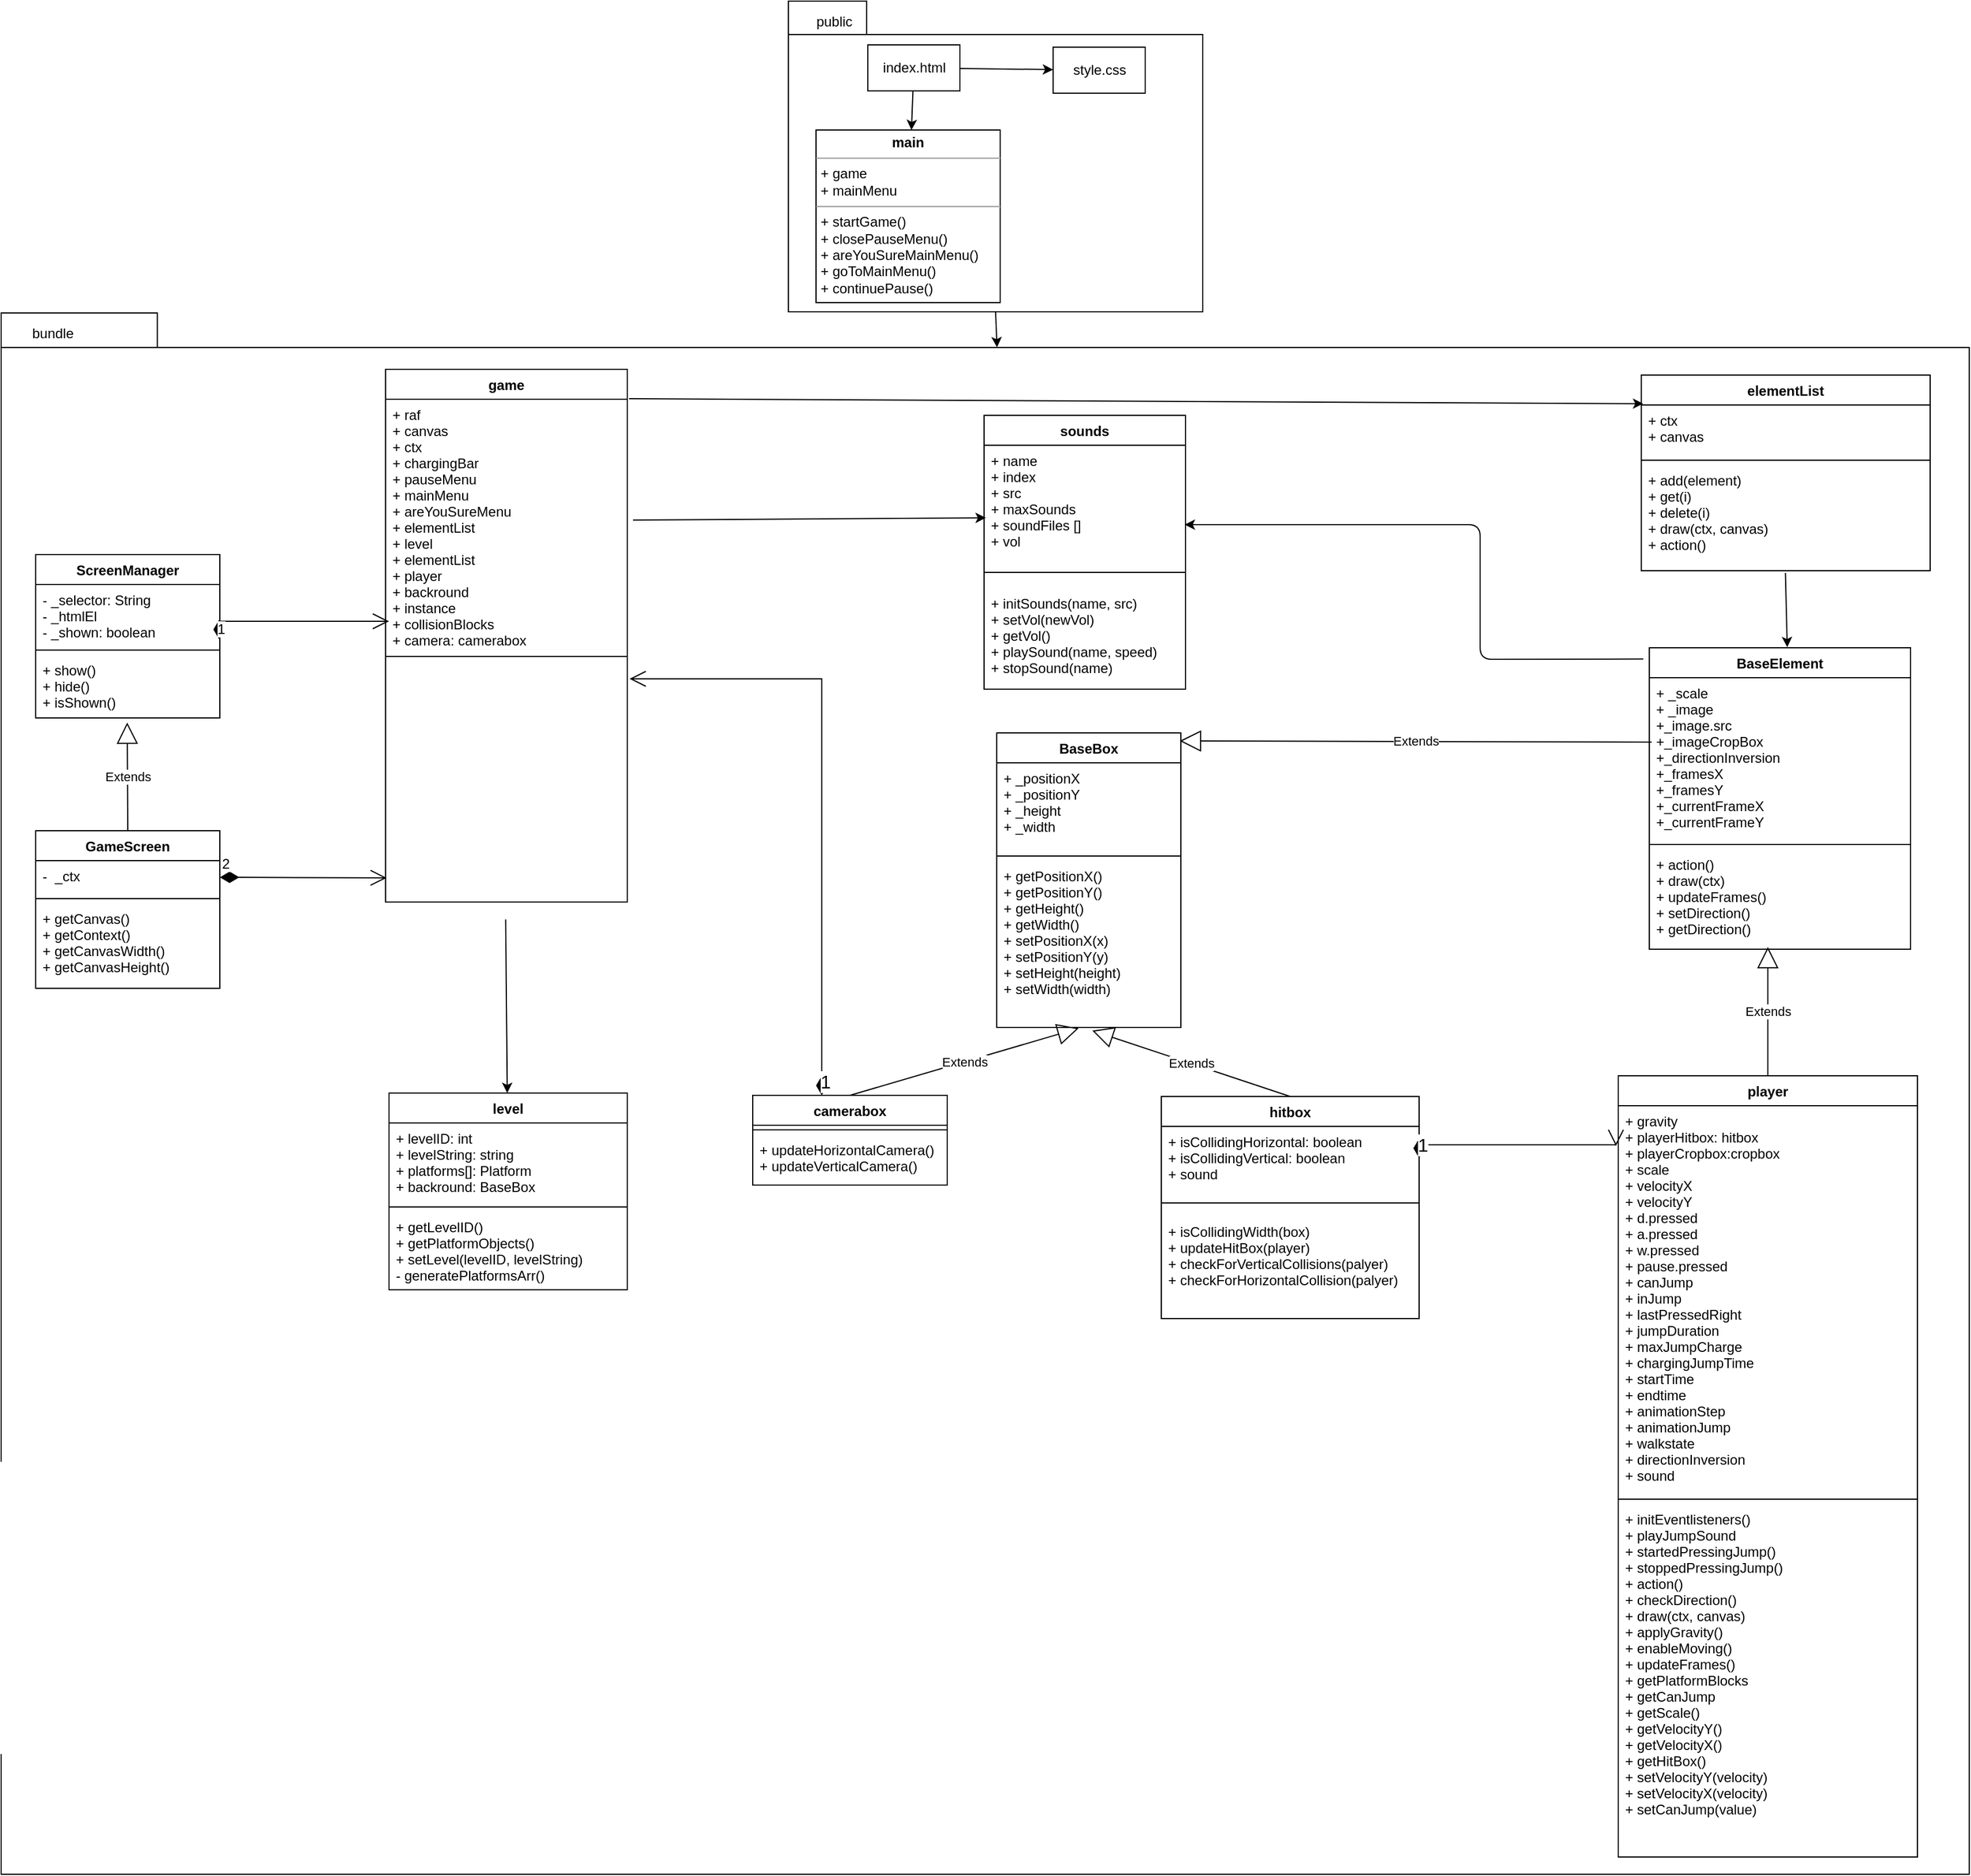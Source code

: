 <mxfile>
    <diagram id="IvDkrWEhoe80Hysmz0K1" name="Page-1">
        <mxGraphModel dx="1272" dy="656" grid="0" gridSize="10" guides="0" tooltips="1" connect="1" arrows="1" fold="1" page="0" pageScale="1" pageWidth="850" pageHeight="1100" math="0" shadow="0">
            <root>
                <mxCell id="0"/>
                <mxCell id="1" parent="0"/>
                <mxCell id="2" value="&lt;span style=&quot;color: rgba(0, 0, 0, 0); font-family: monospace; font-size: 0px; font-weight: 400; text-align: start;&quot;&gt;%3CmxGraphModel%3E%3Croot%3E%3CmxCell%20id%3D%220%22%2F%3E%3CmxCell%20id%3D%221%22%20parent%3D%220%22%2F%3E%3CmxCell%20id%3D%222%22%20value%3D%22backround%26%2310%3B%22%20style%3D%22swimlane%3BfontStyle%3D1%3Balign%3Dcenter%3BverticalAlign%3Dtop%3BchildLayout%3DstackLayout%3Bhorizontal%3D1%3BstartSize%3D26%3BhorizontalStack%3D0%3BresizeParent%3D1%3BresizeParentMax%3D0%3BresizeLast%3D0%3Bcollapsible%3D1%3BmarginBottom%3D0%3B%22%20vertex%3D%221%22%20parent%3D%221%22%3E%3CmxGeometry%20x%3D%22-80%22%20y%3D%22950%22%20width%3D%22160%22%20height%3D%2286%22%20as%3D%22geometry%22%2F%3E%3C%2FmxCell%3E%3CmxCell%20id%3D%223%22%20value%3D%22%2B%20field%3A%20type%22%20style%3D%22text%3BstrokeColor%3Dnone%3BfillColor%3Dnone%3Balign%3Dleft%3BverticalAlign%3Dtop%3BspacingLeft%3D4%3BspacingRight%3D4%3Boverflow%3Dhidden%3Brotatable%3D0%3Bpoints%3D%5B%5B0%2C0.5%5D%2C%5B1%2C0.5%5D%5D%3BportConstraint%3Deastwest%3B%22%20vertex%3D%221%22%20parent%3D%222%22%3E%3CmxGeometry%20y%3D%2226%22%20width%3D%22160%22%20height%3D%2226%22%20as%3D%22geometry%22%2F%3E%3C%2FmxCell%3E%3CmxCell%20id%3D%224%22%20value%3D%22%22%20style%3D%22line%3BstrokeWidth%3D1%3BfillColor%3Dnone%3Balign%3Dleft%3BverticalAlign%3Dmiddle%3BspacingTop%3D-1%3BspacingLeft%3D3%3BspacingRight%3D3%3Brotatable%3D0%3BlabelPosition%3Dright%3Bpoints%3D%5B%5D%3BportConstraint%3Deastwest%3BstrokeColor%3Dinherit%3B%22%20vertex%3D%221%22%20parent%3D%222%22%3E%3CmxGeometry%20y%3D%2252%22%20width%3D%22160%22%20height%3D%228%22%20as%3D%22geometry%22%2F%3E%3C%2FmxCell%3E%3CmxCell%20id%3D%225%22%20value%3D%22%2B%20method(type)%3A%20type%22%20style%3D%22text%3BstrokeColor%3Dnone%3BfillColor%3Dnone%3Balign%3Dleft%3BverticalAlign%3Dtop%3BspacingLeft%3D4%3BspacingRight%3D4%3Boverflow%3Dhidden%3Brotatable%3D0%3Bpoints%3D%5B%5B0%2C0.5%5D%2C%5B1%2C0.5%5D%5D%3BportConstraint%3Deastwest%3B%22%20vertex%3D%221%22%20parent%3D%222%22%3E%3CmxGeometry%20y%3D%2260%22%20width%3D%22160%22%20height%3D%2226%22%20as%3D%22geometry%22%2F%3E%3C%2FmxCell%3E%3C%2Froot%3E%3C%2FmxGraphModel%3E&lt;/span&gt;" style="shape=folder;fontStyle=1;spacingTop=10;tabWidth=50;tabHeight=30;tabPosition=left;html=1;" parent="1" vertex="1">
                    <mxGeometry x="-533" y="387" width="1710" height="1357" as="geometry"/>
                </mxCell>
                <mxCell id="4" value="" style="shape=folder;fontStyle=1;spacingTop=10;tabWidth=68;tabHeight=29;tabPosition=left;html=1;" parent="1" vertex="1">
                    <mxGeometry x="151" y="116" width="360" height="270" as="geometry"/>
                </mxCell>
                <mxCell id="10" value="&lt;p style=&quot;margin:0px;margin-top:4px;text-align:center;&quot;&gt;&lt;b&gt;main&lt;/b&gt;&lt;/p&gt;&lt;hr size=&quot;1&quot;&gt;&lt;p style=&quot;margin:0px;margin-left:4px;&quot;&gt;+ game&lt;/p&gt;&lt;p style=&quot;margin:0px;margin-left:4px;&quot;&gt;+ mainMenu&lt;/p&gt;&lt;hr size=&quot;1&quot;&gt;&lt;p style=&quot;margin:0px;margin-left:4px;&quot;&gt;+ startGame()&lt;/p&gt;&lt;p style=&quot;margin:0px;margin-left:4px;&quot;&gt;+ closePauseMenu()&lt;/p&gt;&lt;p style=&quot;margin:0px;margin-left:4px;&quot;&gt;+ areYouSureMainMenu()&lt;/p&gt;&lt;p style=&quot;margin:0px;margin-left:4px;&quot;&gt;+ goToMainMenu()&lt;/p&gt;&lt;p style=&quot;margin:0px;margin-left:4px;&quot;&gt;+ continuePause()&lt;/p&gt;" style="verticalAlign=top;align=left;overflow=fill;fontSize=12;fontFamily=Helvetica;html=1;" parent="1" vertex="1">
                    <mxGeometry x="175" y="228" width="160" height="150" as="geometry"/>
                </mxCell>
                <mxCell id="13" value="" style="edgeStyle=none;html=1;" parent="1" source="11" target="12" edge="1">
                    <mxGeometry relative="1" as="geometry"/>
                </mxCell>
                <mxCell id="14" value="" style="edgeStyle=none;html=1;" parent="1" source="11" target="10" edge="1">
                    <mxGeometry relative="1" as="geometry"/>
                </mxCell>
                <mxCell id="11" value="index.html" style="html=1;" parent="1" vertex="1">
                    <mxGeometry x="220" y="154" width="80" height="40" as="geometry"/>
                </mxCell>
                <mxCell id="12" value="style.css" style="html=1;" parent="1" vertex="1">
                    <mxGeometry x="381" y="156" width="80" height="40" as="geometry"/>
                </mxCell>
                <mxCell id="17" value="public" style="text;html=1;strokeColor=none;fillColor=none;align=center;verticalAlign=middle;whiteSpace=wrap;rounded=0;" parent="1" vertex="1">
                    <mxGeometry x="161" y="119" width="60" height="30" as="geometry"/>
                </mxCell>
                <mxCell id="18" value="bundle" style="text;html=1;strokeColor=none;fillColor=none;align=center;verticalAlign=middle;whiteSpace=wrap;rounded=0;" parent="1" vertex="1">
                    <mxGeometry x="-518" y="390" width="60" height="30" as="geometry"/>
                </mxCell>
                <mxCell id="19" value="game&#10;" style="swimlane;fontStyle=1;align=center;verticalAlign=top;childLayout=stackLayout;horizontal=1;startSize=26;horizontalStack=0;resizeParent=1;resizeParentMax=0;resizeLast=0;collapsible=1;marginBottom=0;" parent="1" vertex="1">
                    <mxGeometry x="-199" y="436" width="210" height="463" as="geometry"/>
                </mxCell>
                <mxCell id="20" value="+ raf&#10;+ canvas&#10;+ ctx&#10;+ chargingBar&#10;+ pauseMenu&#10;+ mainMenu&#10;+ areYouSureMenu&#10;+ elementList&#10;+ level&#10;+ elementList&#10;+ player&#10;+ backround&#10;+ instance&#10;+ collisionBlocks&#10;+ camera: camerabox" style="text;strokeColor=none;fillColor=none;align=left;verticalAlign=top;spacingLeft=4;spacingRight=4;overflow=hidden;rotatable=0;points=[[0,0.5],[1,0.5]];portConstraint=eastwest;" parent="19" vertex="1">
                    <mxGeometry y="26" width="210" height="223" as="geometry"/>
                </mxCell>
                <mxCell id="21" value="" style="line;strokeWidth=1;fillColor=none;align=left;verticalAlign=middle;spacingTop=-1;spacingLeft=3;spacingRight=3;rotatable=0;labelPosition=right;points=[];portConstraint=eastwest;strokeColor=inherit;" parent="19" vertex="1">
                    <mxGeometry y="249" width="210" height="1" as="geometry"/>
                </mxCell>
                <mxCell id="22" value="+ getInstance()&#10;+ getElementlist()&#10;+ start(level)&#10;+ stop()&#10;+ tick()&#10;+ drawjumpChargingBar()&#10;+ getGameScreen()&#10;+ getChargingBar()&#10;+ getMainMenu()&#10;+ getMapScale()&#10;+ closePauseMenu()&#10;+ areYouSureMenu()&#10;+ openMainmenu()&#10;+ continuePause()&#10;&#10; " style="text;strokeColor=none;fillColor=none;align=left;verticalAlign=top;spacingLeft=4;spacingRight=4;overflow=hidden;rotatable=0;points=[[0,0.5],[1,0.5]];portConstraint=eastwest;fontColor=#FFFFFF;" parent="19" vertex="1">
                    <mxGeometry y="250" width="210" height="213" as="geometry"/>
                </mxCell>
                <mxCell id="23" value="elementList&#10;" style="swimlane;fontStyle=1;align=center;verticalAlign=top;childLayout=stackLayout;horizontal=1;startSize=26;horizontalStack=0;resizeParent=1;resizeParentMax=0;resizeLast=0;collapsible=1;marginBottom=0;" parent="1" vertex="1">
                    <mxGeometry x="892" y="441" width="251" height="170" as="geometry"/>
                </mxCell>
                <mxCell id="24" value="+ ctx&#10;+ canvas&#10;" style="text;strokeColor=none;fillColor=none;align=left;verticalAlign=top;spacingLeft=4;spacingRight=4;overflow=hidden;rotatable=0;points=[[0,0.5],[1,0.5]];portConstraint=eastwest;" parent="23" vertex="1">
                    <mxGeometry y="26" width="251" height="44" as="geometry"/>
                </mxCell>
                <mxCell id="25" value="" style="line;strokeWidth=1;fillColor=none;align=left;verticalAlign=middle;spacingTop=-1;spacingLeft=3;spacingRight=3;rotatable=0;labelPosition=right;points=[];portConstraint=eastwest;strokeColor=inherit;" parent="23" vertex="1">
                    <mxGeometry y="70" width="251" height="8" as="geometry"/>
                </mxCell>
                <mxCell id="26" value="+ add(element)&#10;+ get(i)&#10;+ delete(i)&#10;+ draw(ctx, canvas)&#10;+ action()" style="text;strokeColor=none;fillColor=none;align=left;verticalAlign=top;spacingLeft=4;spacingRight=4;overflow=hidden;rotatable=0;points=[[0,0.5],[1,0.5]];portConstraint=eastwest;" parent="23" vertex="1">
                    <mxGeometry y="78" width="251" height="92" as="geometry"/>
                </mxCell>
                <mxCell id="30" value="BaseElement" style="swimlane;fontStyle=1;align=center;verticalAlign=top;childLayout=stackLayout;horizontal=1;startSize=26;horizontalStack=0;resizeParent=1;resizeParentMax=0;resizeLast=0;collapsible=1;marginBottom=0;" parent="1" vertex="1">
                    <mxGeometry x="899" y="678" width="227" height="262" as="geometry"/>
                </mxCell>
                <mxCell id="31" value="+ _scale&#10;+ _image&#10;+_image.src&#10;+_imageCropBox&#10;+_directionInversion&#10;+_framesX&#10;+_framesY&#10;+_currentFrameX&#10;+_currentFrameY&#10;" style="text;strokeColor=none;fillColor=none;align=left;verticalAlign=top;spacingLeft=4;spacingRight=4;overflow=hidden;rotatable=0;points=[[0,0.5],[1,0.5]];portConstraint=eastwest;" parent="30" vertex="1">
                    <mxGeometry y="26" width="227" height="141" as="geometry"/>
                </mxCell>
                <mxCell id="32" value="" style="line;strokeWidth=1;fillColor=none;align=left;verticalAlign=middle;spacingTop=-1;spacingLeft=3;spacingRight=3;rotatable=0;labelPosition=right;points=[];portConstraint=eastwest;strokeColor=inherit;" parent="30" vertex="1">
                    <mxGeometry y="167" width="227" height="8" as="geometry"/>
                </mxCell>
                <mxCell id="33" value="+ action()&#10;+ draw(ctx)&#10;+ updateFrames()&#10;+ setDirection()&#10;+ getDirection()" style="text;strokeColor=none;fillColor=none;align=left;verticalAlign=top;spacingLeft=4;spacingRight=4;overflow=hidden;rotatable=0;points=[[0,0.5],[1,0.5]];portConstraint=eastwest;" parent="30" vertex="1">
                    <mxGeometry y="175" width="227" height="87" as="geometry"/>
                </mxCell>
                <mxCell id="42" style="edgeStyle=none;html=1;exitX=0.499;exitY=1.021;exitDx=0;exitDy=0;exitPerimeter=0;entryX=0.528;entryY=-0.002;entryDx=0;entryDy=0;entryPerimeter=0;" parent="1" source="26" target="30" edge="1">
                    <mxGeometry relative="1" as="geometry">
                        <mxPoint x="484" y="617" as="sourcePoint"/>
                    </mxGeometry>
                </mxCell>
                <mxCell id="47" value="player&#10;&#10;" style="swimlane;fontStyle=1;align=center;verticalAlign=top;childLayout=stackLayout;horizontal=1;startSize=26;horizontalStack=0;resizeParent=1;resizeParentMax=0;resizeLast=0;collapsible=1;marginBottom=0;" parent="1" vertex="1">
                    <mxGeometry x="872" y="1050" width="260" height="679" as="geometry"/>
                </mxCell>
                <mxCell id="48" value="+ gravity&#10;+ playerHitbox: hitbox&#10;+ playerCropbox:cropbox&#10;+ scale&#10;+ velocityX&#10;+ velocityY&#10;+ d.pressed&#10;+ a.pressed&#10;+ w.pressed&#10;+ pause.pressed&#10;+ canJump&#10;+ inJump&#10;+ lastPressedRight&#10;+ jumpDuration&#10;+ maxJumpCharge&#10;+ chargingJumpTime&#10;+ startTime&#10;+ endtime&#10;+ animationStep&#10;+ animationJump&#10;+ walkstate&#10;+ directionInversion&#10;+ sound" style="text;strokeColor=none;fillColor=none;align=left;verticalAlign=top;spacingLeft=4;spacingRight=4;overflow=hidden;rotatable=0;points=[[0,0.5],[1,0.5]];portConstraint=eastwest;" parent="47" vertex="1">
                    <mxGeometry y="26" width="260" height="338" as="geometry"/>
                </mxCell>
                <mxCell id="49" value="" style="line;strokeWidth=1;fillColor=none;align=left;verticalAlign=middle;spacingTop=-1;spacingLeft=3;spacingRight=3;rotatable=0;labelPosition=right;points=[];portConstraint=eastwest;strokeColor=inherit;" parent="47" vertex="1">
                    <mxGeometry y="364" width="260" height="8" as="geometry"/>
                </mxCell>
                <mxCell id="50" value="+ initEventlisteners()&#10;+ playJumpSound&#10;+ startedPressingJump()&#10;+ stoppedPressingJump()&#10;+ action()&#10;+ checkDirection()&#10;+ draw(ctx, canvas)&#10;+ applyGravity()&#10;+ enableMoving()&#10;+ updateFrames()&#10;+ getPlatformBlocks&#10;+ getCanJump&#10;+ getScale()&#10;+ getVelocityY()&#10;+ getVelocityX()&#10;+ getHitBox()&#10;+ setVelocityY(velocity)&#10;+ setVelocityX(velocity)&#10;+ setCanJump(value)&#10;&#10;" style="text;strokeColor=none;fillColor=none;align=left;verticalAlign=top;spacingLeft=4;spacingRight=4;overflow=hidden;rotatable=0;points=[[0,0.5],[1,0.5]];portConstraint=eastwest;" parent="47" vertex="1">
                    <mxGeometry y="372" width="260" height="307" as="geometry"/>
                </mxCell>
                <mxCell id="59" value="Extends" style="endArrow=block;endSize=16;endFill=0;html=1;exitX=0.5;exitY=0;exitDx=0;exitDy=0;" parent="1" source="47" edge="1">
                    <mxGeometry width="160" relative="1" as="geometry">
                        <mxPoint x="-3.6" y="961.548" as="sourcePoint"/>
                        <mxPoint x="1002" y="938" as="targetPoint"/>
                    </mxGeometry>
                </mxCell>
                <mxCell id="68" style="edgeStyle=none;html=1;exitX=0.5;exitY=1;exitDx=0;exitDy=0;exitPerimeter=0;entryX=0.506;entryY=0.022;entryDx=0;entryDy=0;entryPerimeter=0;" parent="1" source="4" target="2" edge="1">
                    <mxGeometry relative="1" as="geometry">
                        <mxPoint x="580" y="349" as="sourcePoint"/>
                        <mxPoint x="420" y="349.4" as="targetPoint"/>
                    </mxGeometry>
                </mxCell>
                <mxCell id="87" value="BaseBox" style="swimlane;fontStyle=1;align=center;verticalAlign=top;childLayout=stackLayout;horizontal=1;startSize=26;horizontalStack=0;resizeParent=1;resizeParentMax=0;resizeLast=0;collapsible=1;marginBottom=0;strokeColor=default;fontFamily=Helvetica;fontSize=12;fontColor=default;fillColor=default;" parent="1" vertex="1">
                    <mxGeometry x="332" y="752" width="160" height="256" as="geometry"/>
                </mxCell>
                <mxCell id="88" value="+ _positionX&#10;+ _positionY&#10;+ _height&#10;+ _width" style="text;strokeColor=none;fillColor=none;align=left;verticalAlign=top;spacingLeft=4;spacingRight=4;overflow=hidden;rotatable=0;points=[[0,0.5],[1,0.5]];portConstraint=eastwest;fontFamily=Helvetica;fontSize=12;fontColor=default;startSize=26;" parent="87" vertex="1">
                    <mxGeometry y="26" width="160" height="77" as="geometry"/>
                </mxCell>
                <mxCell id="89" value="" style="line;strokeWidth=1;fillColor=none;align=left;verticalAlign=middle;spacingTop=-1;spacingLeft=3;spacingRight=3;rotatable=0;labelPosition=right;points=[];portConstraint=eastwest;strokeColor=inherit;fontFamily=Helvetica;fontSize=12;fontColor=default;startSize=26;" parent="87" vertex="1">
                    <mxGeometry y="103" width="160" height="8" as="geometry"/>
                </mxCell>
                <mxCell id="90" value="+ getPositionX()&#10;+ getPositionY()&#10;+ getHeight()&#10;+ getWidth()&#10;+ setPositionX(x)&#10;+ setPositionY(y)&#10;+ setHeight(height)&#10;+ setWidth(width)" style="text;strokeColor=none;fillColor=none;align=left;verticalAlign=top;spacingLeft=4;spacingRight=4;overflow=hidden;rotatable=0;points=[[0,0.5],[1,0.5]];portConstraint=eastwest;fontFamily=Helvetica;fontSize=12;fontColor=default;startSize=26;" parent="87" vertex="1">
                    <mxGeometry y="111" width="160" height="145" as="geometry"/>
                </mxCell>
                <mxCell id="91" value="hitbox&#10;" style="swimlane;fontStyle=1;align=center;verticalAlign=top;childLayout=stackLayout;horizontal=1;startSize=26;horizontalStack=0;resizeParent=1;resizeParentMax=0;resizeLast=0;collapsible=1;marginBottom=0;strokeColor=default;fontFamily=Helvetica;fontSize=12;fontColor=default;fillColor=default;" parent="1" vertex="1">
                    <mxGeometry x="475" y="1068" width="224" height="193" as="geometry"/>
                </mxCell>
                <mxCell id="92" value="+ isCollidingHorizontal: boolean&#10;+ isCollidingVertical: boolean&#10;+ sound" style="text;strokeColor=none;fillColor=none;align=left;verticalAlign=top;spacingLeft=4;spacingRight=4;overflow=hidden;rotatable=0;points=[[0,0.5],[1,0.5]];portConstraint=eastwest;fontFamily=Helvetica;fontSize=12;fontColor=default;startSize=26;" parent="91" vertex="1">
                    <mxGeometry y="26" width="224" height="55" as="geometry"/>
                </mxCell>
                <mxCell id="93" value="" style="line;strokeWidth=1;fillColor=none;align=left;verticalAlign=middle;spacingTop=-1;spacingLeft=3;spacingRight=3;rotatable=0;labelPosition=right;points=[];portConstraint=eastwest;strokeColor=inherit;fontFamily=Helvetica;fontSize=12;fontColor=default;startSize=26;" parent="91" vertex="1">
                    <mxGeometry y="81" width="224" height="23" as="geometry"/>
                </mxCell>
                <mxCell id="94" value="+ isCollidingWidth(box)&#10;+ updateHitBox(player)&#10;+ checkForVerticalCollisions(palyer)&#10;+ checkForHorizontalCollision(palyer)&#10;&#10;" style="text;strokeColor=none;fillColor=none;align=left;verticalAlign=top;spacingLeft=4;spacingRight=4;overflow=hidden;rotatable=0;points=[[0,0.5],[1,0.5]];portConstraint=eastwest;fontFamily=Helvetica;fontSize=12;fontColor=default;startSize=26;" parent="91" vertex="1">
                    <mxGeometry y="104" width="224" height="89" as="geometry"/>
                </mxCell>
                <mxCell id="99" value="camerabox" style="swimlane;fontStyle=1;align=center;verticalAlign=top;childLayout=stackLayout;horizontal=1;startSize=26;horizontalStack=0;resizeParent=1;resizeParentMax=0;resizeLast=0;collapsible=1;marginBottom=0;strokeColor=default;fontFamily=Helvetica;fontSize=12;fontColor=default;fillColor=default;" parent="1" vertex="1">
                    <mxGeometry x="120" y="1067" width="169" height="78" as="geometry"/>
                </mxCell>
                <mxCell id="101" value="" style="line;strokeWidth=1;fillColor=none;align=left;verticalAlign=middle;spacingTop=-1;spacingLeft=3;spacingRight=3;rotatable=0;labelPosition=right;points=[];portConstraint=eastwest;strokeColor=inherit;fontFamily=Helvetica;fontSize=12;fontColor=default;startSize=26;" parent="99" vertex="1">
                    <mxGeometry y="26" width="169" height="8" as="geometry"/>
                </mxCell>
                <mxCell id="102" value="+ updateHorizontalCamera()  &#10;+ updateVerticalCamera()" style="text;strokeColor=none;fillColor=none;align=left;verticalAlign=top;spacingLeft=4;spacingRight=4;overflow=hidden;rotatable=0;points=[[0,0.5],[1,0.5]];portConstraint=eastwest;fontFamily=Helvetica;fontSize=12;fontColor=default;startSize=26;" parent="99" vertex="1">
                    <mxGeometry y="34" width="169" height="44" as="geometry"/>
                </mxCell>
                <mxCell id="103" value="Extends" style="endArrow=block;endSize=16;endFill=0;html=1;exitX=0.009;exitY=0.397;exitDx=0;exitDy=0;exitPerimeter=0;" parent="1" source="31" edge="1">
                    <mxGeometry width="160" relative="1" as="geometry">
                        <mxPoint x="755.04" y="796.37" as="sourcePoint"/>
                        <mxPoint x="491" y="759" as="targetPoint"/>
                    </mxGeometry>
                </mxCell>
                <mxCell id="104" value="Extends" style="endArrow=block;endSize=16;endFill=0;html=1;exitX=0.5;exitY=0;exitDx=0;exitDy=0;entryX=0.445;entryY=1.005;entryDx=0;entryDy=0;entryPerimeter=0;" parent="1" source="99" target="90" edge="1">
                    <mxGeometry width="160" relative="1" as="geometry">
                        <mxPoint x="412.04" y="1010.37" as="sourcePoint"/>
                        <mxPoint x="179" y="941.998" as="targetPoint"/>
                    </mxGeometry>
                </mxCell>
                <mxCell id="106" value="Extends" style="endArrow=block;endSize=16;endFill=0;html=1;exitX=0.5;exitY=0;exitDx=0;exitDy=0;entryX=0.519;entryY=1.019;entryDx=0;entryDy=0;entryPerimeter=0;" parent="1" source="91" target="90" edge="1">
                    <mxGeometry width="160" relative="1" as="geometry">
                        <mxPoint x="713.04" y="1003.37" as="sourcePoint"/>
                        <mxPoint x="480" y="934.998" as="targetPoint"/>
                    </mxGeometry>
                </mxCell>
                <mxCell id="237" value="1" style="endArrow=open;html=1;endSize=12;startArrow=diamondThin;startSize=14;startFill=1;edgeStyle=orthogonalEdgeStyle;align=left;verticalAlign=bottom;hachureGap=4;fontFamily=Helvetica;fontSize=16;rounded=0;exitX=1;exitY=0.5;exitDx=0;exitDy=0;" parent="1" source="92" edge="1">
                    <mxGeometry x="-1" y="3" relative="1" as="geometry">
                        <mxPoint x="947" y="1575" as="sourcePoint"/>
                        <mxPoint x="870" y="1111" as="targetPoint"/>
                        <Array as="points">
                            <mxPoint x="793" y="1110"/>
                            <mxPoint x="871" y="1110"/>
                        </Array>
                    </mxGeometry>
                </mxCell>
                <mxCell id="242" value="1" style="endArrow=open;html=1;endSize=12;startArrow=diamondThin;startSize=14;startFill=1;edgeStyle=orthogonalEdgeStyle;align=left;verticalAlign=bottom;rounded=0;sketch=0;hachureGap=4;jiggle=2;curveFitting=1;fontFamily=Helvetica;fontSize=16;" parent="1" source="99" edge="1">
                    <mxGeometry x="-1" y="3" relative="1" as="geometry">
                        <mxPoint x="173" y="1033" as="sourcePoint"/>
                        <mxPoint x="13" y="705" as="targetPoint"/>
                        <Array as="points">
                            <mxPoint x="180" y="705"/>
                        </Array>
                    </mxGeometry>
                </mxCell>
                <mxCell id="244" value="sounds" style="swimlane;fontStyle=1;align=center;verticalAlign=top;childLayout=stackLayout;horizontal=1;startSize=26;horizontalStack=0;resizeParent=1;resizeParentMax=0;resizeLast=0;collapsible=1;marginBottom=0;hachureGap=4;fontFamily=Helvetica;fontSize=12;" parent="1" vertex="1">
                    <mxGeometry x="321" y="476" width="175" height="238" as="geometry"/>
                </mxCell>
                <mxCell id="245" value="+ name&#10;+ index&#10;+ src&#10;+ maxSounds&#10;+ soundFiles []&#10;+ vol" style="text;strokeColor=none;fillColor=none;align=left;verticalAlign=top;spacingLeft=4;spacingRight=4;overflow=hidden;rotatable=0;points=[[0,0.5],[1,0.5]];portConstraint=eastwest;sketch=1;hachureGap=4;jiggle=2;curveFitting=1;fontFamily=Helvetica;fontSize=12;" parent="244" vertex="1">
                    <mxGeometry y="26" width="175" height="97" as="geometry"/>
                </mxCell>
                <mxCell id="246" value="" style="line;strokeWidth=1;fillColor=none;align=left;verticalAlign=middle;spacingTop=-1;spacingLeft=3;spacingRight=3;rotatable=0;labelPosition=right;points=[];portConstraint=eastwest;strokeColor=inherit;hachureGap=4;fontFamily=Helvetica;fontSize=20;" parent="244" vertex="1">
                    <mxGeometry y="123" width="175" height="27" as="geometry"/>
                </mxCell>
                <mxCell id="247" value="+ initSounds(name, src)&#10;+ setVol(newVol)&#10;+ getVol()&#10;+ playSound(name, speed)&#10;+ stopSound(name)" style="text;strokeColor=none;fillColor=none;align=left;verticalAlign=top;spacingLeft=4;spacingRight=4;overflow=hidden;rotatable=0;points=[[0,0.5],[1,0.5]];portConstraint=eastwest;hachureGap=4;fontFamily=Helvetica;fontSize=12;" parent="244" vertex="1">
                    <mxGeometry y="150" width="175" height="88" as="geometry"/>
                </mxCell>
                <mxCell id="250" value="level" style="swimlane;fontStyle=1;align=center;verticalAlign=top;childLayout=stackLayout;horizontal=1;startSize=26;horizontalStack=0;resizeParent=1;resizeParentMax=0;resizeLast=0;collapsible=1;marginBottom=0;sketch=0;hachureGap=4;jiggle=2;curveFitting=1;fontFamily=Helvetica;fontSize=12;" parent="1" vertex="1">
                    <mxGeometry x="-196" y="1065" width="207" height="171" as="geometry"/>
                </mxCell>
                <mxCell id="251" value="+ levelID: int&#10;+ levelString: string&#10;+ platforms[]: Platform&#10;+ backround: BaseBox" style="text;strokeColor=none;fillColor=none;align=left;verticalAlign=top;spacingLeft=4;spacingRight=4;overflow=hidden;rotatable=0;points=[[0,0.5],[1,0.5]];portConstraint=eastwest;sketch=0;hachureGap=4;jiggle=2;curveFitting=1;fontFamily=Helvetica;fontSize=12;" parent="250" vertex="1">
                    <mxGeometry y="26" width="207" height="69" as="geometry"/>
                </mxCell>
                <mxCell id="252" value="" style="line;strokeWidth=1;fillColor=none;align=left;verticalAlign=middle;spacingTop=-1;spacingLeft=3;spacingRight=3;rotatable=0;labelPosition=right;points=[];portConstraint=eastwest;strokeColor=inherit;sketch=0;hachureGap=4;jiggle=2;curveFitting=1;fontFamily=Helvetica;fontSize=12;" parent="250" vertex="1">
                    <mxGeometry y="95" width="207" height="8" as="geometry"/>
                </mxCell>
                <mxCell id="253" value="+ getLevelID()&#10;+ getPlatformObjects()&#10;+ setLevel(levelID, levelString)&#10;- generatePlatformsArr()" style="text;strokeColor=none;fillColor=none;align=left;verticalAlign=top;spacingLeft=4;spacingRight=4;overflow=hidden;rotatable=0;points=[[0,0.5],[1,0.5]];portConstraint=eastwest;sketch=0;hachureGap=4;jiggle=2;curveFitting=1;fontFamily=Helvetica;fontSize=12;" parent="250" vertex="1">
                    <mxGeometry y="103" width="207" height="68" as="geometry"/>
                </mxCell>
                <mxCell id="257" value="ScreenManager" style="swimlane;fontStyle=1;align=center;verticalAlign=top;childLayout=stackLayout;horizontal=1;startSize=26;horizontalStack=0;resizeParent=1;resizeParentMax=0;resizeLast=0;collapsible=1;marginBottom=0;sketch=0;hachureGap=4;jiggle=2;curveFitting=1;fontFamily=Helvetica;fontSize=12;" parent="1" vertex="1">
                    <mxGeometry x="-503" y="597" width="160" height="142" as="geometry"/>
                </mxCell>
                <mxCell id="258" value="- _selector: String&#10;- _htmlEl&#10;- _shown: boolean" style="text;strokeColor=none;fillColor=none;align=left;verticalAlign=top;spacingLeft=4;spacingRight=4;overflow=hidden;rotatable=0;points=[[0,0.5],[1,0.5]];portConstraint=eastwest;sketch=0;hachureGap=4;jiggle=2;curveFitting=1;fontFamily=Helvetica;fontSize=12;" parent="257" vertex="1">
                    <mxGeometry y="26" width="160" height="53" as="geometry"/>
                </mxCell>
                <mxCell id="259" value="" style="line;strokeWidth=1;fillColor=none;align=left;verticalAlign=middle;spacingTop=-1;spacingLeft=3;spacingRight=3;rotatable=0;labelPosition=right;points=[];portConstraint=eastwest;strokeColor=inherit;sketch=0;hachureGap=4;jiggle=2;curveFitting=1;fontFamily=Helvetica;fontSize=12;" parent="257" vertex="1">
                    <mxGeometry y="79" width="160" height="8" as="geometry"/>
                </mxCell>
                <mxCell id="260" value="+ show()&#10;+ hide() &#10;+ isShown()" style="text;strokeColor=none;fillColor=none;align=left;verticalAlign=top;spacingLeft=4;spacingRight=4;overflow=hidden;rotatable=0;points=[[0,0.5],[1,0.5]];portConstraint=eastwest;sketch=0;hachureGap=4;jiggle=2;curveFitting=1;fontFamily=Helvetica;fontSize=12;" parent="257" vertex="1">
                    <mxGeometry y="87" width="160" height="55" as="geometry"/>
                </mxCell>
                <mxCell id="262" value="1" style="endArrow=open;html=1;endSize=12;startArrow=diamondThin;startSize=14;startFill=1;edgeStyle=orthogonalEdgeStyle;align=left;verticalAlign=bottom;rounded=0;sketch=0;hachureGap=4;jiggle=2;curveFitting=1;fontFamily=Helvetica;fontSize=12;exitX=0.996;exitY=0.898;exitDx=0;exitDy=0;exitPerimeter=0;" parent="1" source="258" edge="1">
                    <mxGeometry x="-1" y="3" relative="1" as="geometry">
                        <mxPoint x="-376" y="670" as="sourcePoint"/>
                        <mxPoint x="-196" y="655" as="targetPoint"/>
                        <Array as="points">
                            <mxPoint x="-253" y="655"/>
                            <mxPoint x="-253" y="655"/>
                        </Array>
                    </mxGeometry>
                </mxCell>
                <mxCell id="265" value="GameScreen" style="swimlane;fontStyle=1;align=center;verticalAlign=top;childLayout=stackLayout;horizontal=1;startSize=26;horizontalStack=0;resizeParent=1;resizeParentMax=0;resizeLast=0;collapsible=1;marginBottom=0;sketch=0;hachureGap=4;jiggle=2;curveFitting=1;fontFamily=Helvetica;fontSize=12;" parent="1" vertex="1">
                    <mxGeometry x="-503" y="837" width="160" height="137" as="geometry"/>
                </mxCell>
                <mxCell id="266" value="-  _ctx " style="text;strokeColor=none;fillColor=none;align=left;verticalAlign=top;spacingLeft=4;spacingRight=4;overflow=hidden;rotatable=0;points=[[0,0.5],[1,0.5]];portConstraint=eastwest;sketch=0;hachureGap=4;jiggle=2;curveFitting=1;fontFamily=Helvetica;fontSize=12;" parent="265" vertex="1">
                    <mxGeometry y="26" width="160" height="29" as="geometry"/>
                </mxCell>
                <mxCell id="267" value="" style="line;strokeWidth=1;fillColor=none;align=left;verticalAlign=middle;spacingTop=-1;spacingLeft=3;spacingRight=3;rotatable=0;labelPosition=right;points=[];portConstraint=eastwest;strokeColor=inherit;sketch=0;hachureGap=4;jiggle=2;curveFitting=1;fontFamily=Helvetica;fontSize=12;" parent="265" vertex="1">
                    <mxGeometry y="55" width="160" height="8" as="geometry"/>
                </mxCell>
                <mxCell id="268" value="+ getCanvas()&#10;+ getContext()&#10;+ getCanvasWidth()&#10;+ getCanvasHeight()" style="text;strokeColor=none;fillColor=none;align=left;verticalAlign=top;spacingLeft=4;spacingRight=4;overflow=hidden;rotatable=0;points=[[0,0.5],[1,0.5]];portConstraint=eastwest;sketch=0;hachureGap=4;jiggle=2;curveFitting=1;fontFamily=Helvetica;fontSize=12;" parent="265" vertex="1">
                    <mxGeometry y="63" width="160" height="74" as="geometry"/>
                </mxCell>
                <mxCell id="269" value="Extends" style="endArrow=block;endSize=16;endFill=0;html=1;exitX=0.5;exitY=0;exitDx=0;exitDy=0;entryX=0.497;entryY=1.072;entryDx=0;entryDy=0;entryPerimeter=0;" parent="1" source="265" target="260" edge="1">
                    <mxGeometry width="160" relative="1" as="geometry">
                        <mxPoint x="-221.54" y="891.25" as="sourcePoint"/>
                        <mxPoint x="-423" y="745.005" as="targetPoint"/>
                    </mxGeometry>
                </mxCell>
                <mxCell id="271" style="edgeStyle=none;html=1;exitX=1.007;exitY=-0.002;exitDx=0;exitDy=0;entryX=0.007;entryY=-0.026;entryDx=0;entryDy=0;entryPerimeter=0;exitPerimeter=0;" parent="1" source="20" target="24" edge="1">
                    <mxGeometry relative="1" as="geometry">
                        <Array as="points"/>
                        <mxPoint x="367" y="471" as="sourcePoint"/>
                        <mxPoint x="50" y="471" as="targetPoint"/>
                    </mxGeometry>
                </mxCell>
                <mxCell id="272" style="edgeStyle=none;html=1;entryX=0.009;entryY=0.65;entryDx=0;entryDy=0;entryPerimeter=0;" parent="1" target="245" edge="1">
                    <mxGeometry relative="1" as="geometry">
                        <Array as="points"/>
                        <mxPoint x="16" y="567" as="sourcePoint"/>
                        <mxPoint x="29" y="587" as="targetPoint"/>
                    </mxGeometry>
                </mxCell>
                <mxCell id="273" style="edgeStyle=none;html=1;exitX=-0.023;exitY=-0.115;exitDx=0;exitDy=0;entryX=0.996;entryY=0.711;entryDx=0;entryDy=0;entryPerimeter=0;exitPerimeter=0;" parent="1" source="31" target="245" edge="1">
                    <mxGeometry relative="1" as="geometry">
                        <Array as="points">
                            <mxPoint x="752" y="688"/>
                            <mxPoint x="752" y="571"/>
                        </Array>
                        <mxPoint x="828" y="604" as="sourcePoint"/>
                        <mxPoint x="556" y="610" as="targetPoint"/>
                    </mxGeometry>
                </mxCell>
                <mxCell id="274" style="edgeStyle=none;html=1;exitX=0.497;exitY=1.071;exitDx=0;exitDy=0;exitPerimeter=0;" parent="1" source="22" target="250" edge="1">
                    <mxGeometry relative="1" as="geometry">
                        <Array as="points"/>
                        <mxPoint x="101" y="900" as="sourcePoint"/>
                        <mxPoint x="-216" y="900" as="targetPoint"/>
                    </mxGeometry>
                </mxCell>
                <mxCell id="275" value="2" style="endArrow=open;html=1;endSize=12;startArrow=diamondThin;startSize=14;startFill=1;edgeStyle=orthogonalEdgeStyle;align=left;verticalAlign=bottom;rounded=0;sketch=0;hachureGap=4;jiggle=2;curveFitting=1;fontFamily=Helvetica;fontSize=12;exitX=1;exitY=0.5;exitDx=0;exitDy=0;" parent="1" source="266" edge="1">
                    <mxGeometry x="-1" y="3" relative="1" as="geometry">
                        <mxPoint x="-295.0" y="952.594" as="sourcePoint"/>
                        <mxPoint x="-198" y="878" as="targetPoint"/>
                        <Array as="points">
                            <mxPoint x="-198" y="878"/>
                        </Array>
                    </mxGeometry>
                </mxCell>
            </root>
        </mxGraphModel>
    </diagram>
</mxfile>